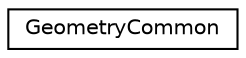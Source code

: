 digraph "Graphical Class Hierarchy"
{
 // LATEX_PDF_SIZE
  edge [fontname="Helvetica",fontsize="10",labelfontname="Helvetica",labelfontsize="10"];
  node [fontname="Helvetica",fontsize="10",shape=record];
  rankdir="LR";
  Node0 [label="GeometryCommon",height=0.2,width=0.4,color="black", fillcolor="white", style="filled",URL="$class_geometry_common.html",tooltip=" "];
}
